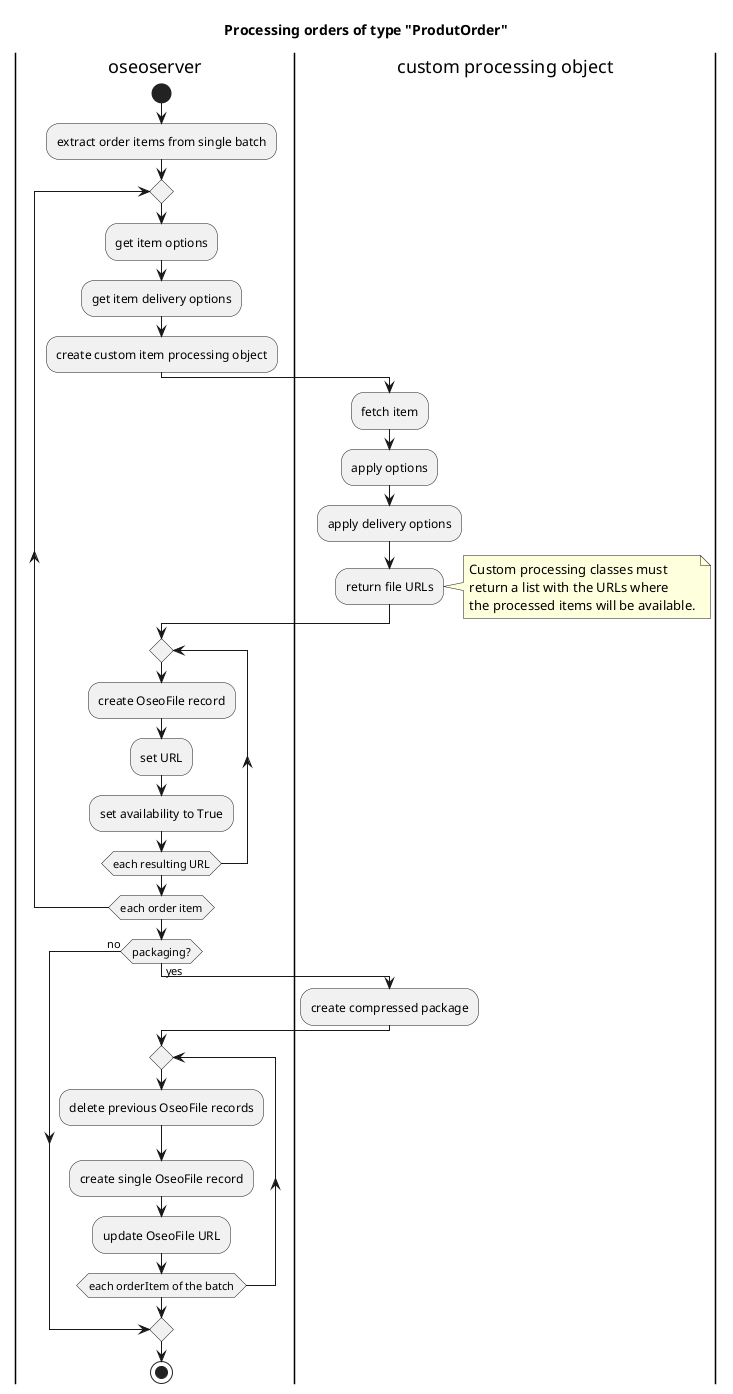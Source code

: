 'An activity diagram showing order processing workflow

@startuml
title Processing orders of type "ProdutOrder"
|oseoserver|
start
:extract order items from single batch;
repeat
    :get item options;
    :get item delivery options;
    :create custom item processing object;
    |custom processing object|
        :fetch item;
        :apply options;
        :apply delivery options;
        :return file URLs;
        note right
            Custom processing classes must
            return a list with the URLs where
            the processed items will be available.
        end note
|oseoserver|
    repeat
        :create OseoFile record;
        :set URL;
        :set availability to True;
    repeat while (each resulting URL)
repeat while (each order item)
if (packaging?) then (no)
else (yes)
|custom processing object|
    :create compressed package;
|oseoserver|
    repeat
        :delete previous OseoFile records;
        :create single OseoFile record;
        :update OseoFile URL;
    repeat while(each orderItem of the batch)
endif
stop
@enduml

